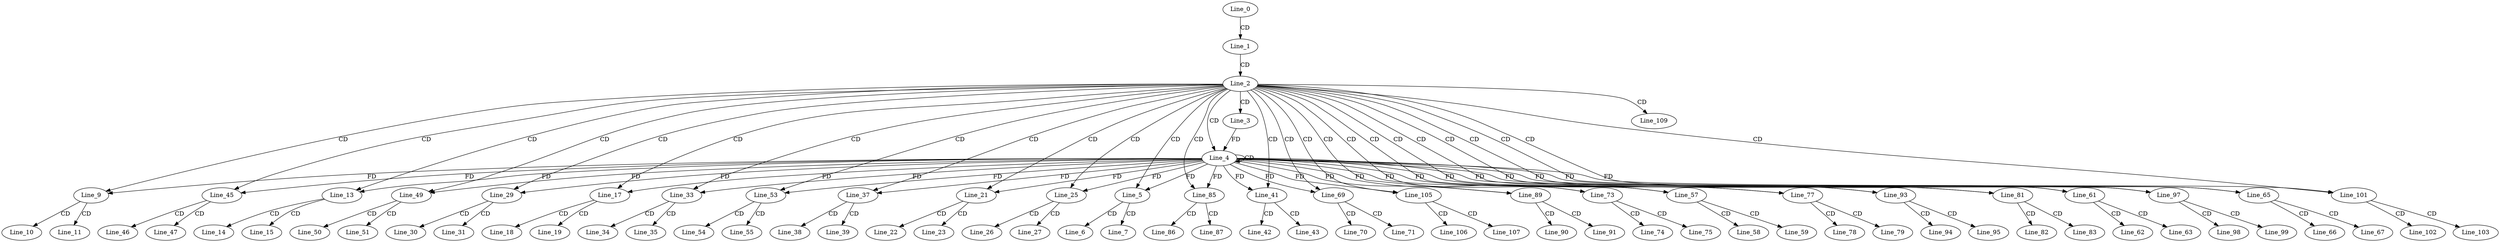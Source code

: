 digraph G {
  Line_0;
  Line_1;
  Line_2;
  Line_3;
  Line_4;
  Line_4;
  Line_4;
  Line_5;
  Line_6;
  Line_7;
  Line_9;
  Line_10;
  Line_11;
  Line_13;
  Line_14;
  Line_15;
  Line_17;
  Line_18;
  Line_19;
  Line_21;
  Line_22;
  Line_23;
  Line_25;
  Line_26;
  Line_27;
  Line_29;
  Line_30;
  Line_31;
  Line_33;
  Line_34;
  Line_35;
  Line_37;
  Line_38;
  Line_39;
  Line_41;
  Line_42;
  Line_43;
  Line_45;
  Line_46;
  Line_47;
  Line_49;
  Line_50;
  Line_51;
  Line_53;
  Line_54;
  Line_55;
  Line_57;
  Line_58;
  Line_59;
  Line_61;
  Line_62;
  Line_63;
  Line_65;
  Line_66;
  Line_67;
  Line_69;
  Line_70;
  Line_71;
  Line_73;
  Line_74;
  Line_75;
  Line_77;
  Line_78;
  Line_79;
  Line_81;
  Line_82;
  Line_83;
  Line_85;
  Line_86;
  Line_87;
  Line_89;
  Line_90;
  Line_91;
  Line_93;
  Line_94;
  Line_95;
  Line_97;
  Line_98;
  Line_99;
  Line_101;
  Line_102;
  Line_103;
  Line_105;
  Line_106;
  Line_107;
  Line_109;
  Line_0 -> Line_1 [ label="CD" ];
  Line_1 -> Line_2 [ label="CD" ];
  Line_2 -> Line_3 [ label="CD" ];
  Line_2 -> Line_4 [ label="CD" ];
  Line_4 -> Line_4 [ label="CD" ];
  Line_3 -> Line_4 [ label="FD" ];
  Line_2 -> Line_5 [ label="CD" ];
  Line_4 -> Line_5 [ label="FD" ];
  Line_5 -> Line_6 [ label="CD" ];
  Line_5 -> Line_7 [ label="CD" ];
  Line_2 -> Line_9 [ label="CD" ];
  Line_4 -> Line_9 [ label="FD" ];
  Line_9 -> Line_10 [ label="CD" ];
  Line_9 -> Line_11 [ label="CD" ];
  Line_2 -> Line_13 [ label="CD" ];
  Line_4 -> Line_13 [ label="FD" ];
  Line_13 -> Line_14 [ label="CD" ];
  Line_13 -> Line_15 [ label="CD" ];
  Line_2 -> Line_17 [ label="CD" ];
  Line_4 -> Line_17 [ label="FD" ];
  Line_17 -> Line_18 [ label="CD" ];
  Line_17 -> Line_19 [ label="CD" ];
  Line_2 -> Line_21 [ label="CD" ];
  Line_4 -> Line_21 [ label="FD" ];
  Line_21 -> Line_22 [ label="CD" ];
  Line_21 -> Line_23 [ label="CD" ];
  Line_2 -> Line_25 [ label="CD" ];
  Line_4 -> Line_25 [ label="FD" ];
  Line_25 -> Line_26 [ label="CD" ];
  Line_25 -> Line_27 [ label="CD" ];
  Line_2 -> Line_29 [ label="CD" ];
  Line_4 -> Line_29 [ label="FD" ];
  Line_29 -> Line_30 [ label="CD" ];
  Line_29 -> Line_31 [ label="CD" ];
  Line_2 -> Line_33 [ label="CD" ];
  Line_4 -> Line_33 [ label="FD" ];
  Line_33 -> Line_34 [ label="CD" ];
  Line_33 -> Line_35 [ label="CD" ];
  Line_2 -> Line_37 [ label="CD" ];
  Line_4 -> Line_37 [ label="FD" ];
  Line_37 -> Line_38 [ label="CD" ];
  Line_37 -> Line_39 [ label="CD" ];
  Line_2 -> Line_41 [ label="CD" ];
  Line_4 -> Line_41 [ label="FD" ];
  Line_41 -> Line_42 [ label="CD" ];
  Line_41 -> Line_43 [ label="CD" ];
  Line_2 -> Line_45 [ label="CD" ];
  Line_4 -> Line_45 [ label="FD" ];
  Line_45 -> Line_46 [ label="CD" ];
  Line_45 -> Line_47 [ label="CD" ];
  Line_2 -> Line_49 [ label="CD" ];
  Line_4 -> Line_49 [ label="FD" ];
  Line_49 -> Line_50 [ label="CD" ];
  Line_49 -> Line_51 [ label="CD" ];
  Line_2 -> Line_53 [ label="CD" ];
  Line_4 -> Line_53 [ label="FD" ];
  Line_53 -> Line_54 [ label="CD" ];
  Line_53 -> Line_55 [ label="CD" ];
  Line_2 -> Line_57 [ label="CD" ];
  Line_4 -> Line_57 [ label="FD" ];
  Line_57 -> Line_58 [ label="CD" ];
  Line_57 -> Line_59 [ label="CD" ];
  Line_2 -> Line_61 [ label="CD" ];
  Line_4 -> Line_61 [ label="FD" ];
  Line_61 -> Line_62 [ label="CD" ];
  Line_61 -> Line_63 [ label="CD" ];
  Line_2 -> Line_65 [ label="CD" ];
  Line_4 -> Line_65 [ label="FD" ];
  Line_65 -> Line_66 [ label="CD" ];
  Line_65 -> Line_67 [ label="CD" ];
  Line_2 -> Line_69 [ label="CD" ];
  Line_4 -> Line_69 [ label="FD" ];
  Line_69 -> Line_70 [ label="CD" ];
  Line_69 -> Line_71 [ label="CD" ];
  Line_2 -> Line_73 [ label="CD" ];
  Line_4 -> Line_73 [ label="FD" ];
  Line_73 -> Line_74 [ label="CD" ];
  Line_73 -> Line_75 [ label="CD" ];
  Line_2 -> Line_77 [ label="CD" ];
  Line_4 -> Line_77 [ label="FD" ];
  Line_77 -> Line_78 [ label="CD" ];
  Line_77 -> Line_79 [ label="CD" ];
  Line_2 -> Line_81 [ label="CD" ];
  Line_4 -> Line_81 [ label="FD" ];
  Line_81 -> Line_82 [ label="CD" ];
  Line_81 -> Line_83 [ label="CD" ];
  Line_2 -> Line_85 [ label="CD" ];
  Line_4 -> Line_85 [ label="FD" ];
  Line_85 -> Line_86 [ label="CD" ];
  Line_85 -> Line_87 [ label="CD" ];
  Line_2 -> Line_89 [ label="CD" ];
  Line_4 -> Line_89 [ label="FD" ];
  Line_89 -> Line_90 [ label="CD" ];
  Line_89 -> Line_91 [ label="CD" ];
  Line_2 -> Line_93 [ label="CD" ];
  Line_4 -> Line_93 [ label="FD" ];
  Line_93 -> Line_94 [ label="CD" ];
  Line_93 -> Line_95 [ label="CD" ];
  Line_2 -> Line_97 [ label="CD" ];
  Line_4 -> Line_97 [ label="FD" ];
  Line_97 -> Line_98 [ label="CD" ];
  Line_97 -> Line_99 [ label="CD" ];
  Line_2 -> Line_101 [ label="CD" ];
  Line_4 -> Line_101 [ label="FD" ];
  Line_101 -> Line_102 [ label="CD" ];
  Line_101 -> Line_103 [ label="CD" ];
  Line_2 -> Line_105 [ label="CD" ];
  Line_4 -> Line_105 [ label="FD" ];
  Line_105 -> Line_106 [ label="CD" ];
  Line_105 -> Line_107 [ label="CD" ];
  Line_2 -> Line_109 [ label="CD" ];
}

